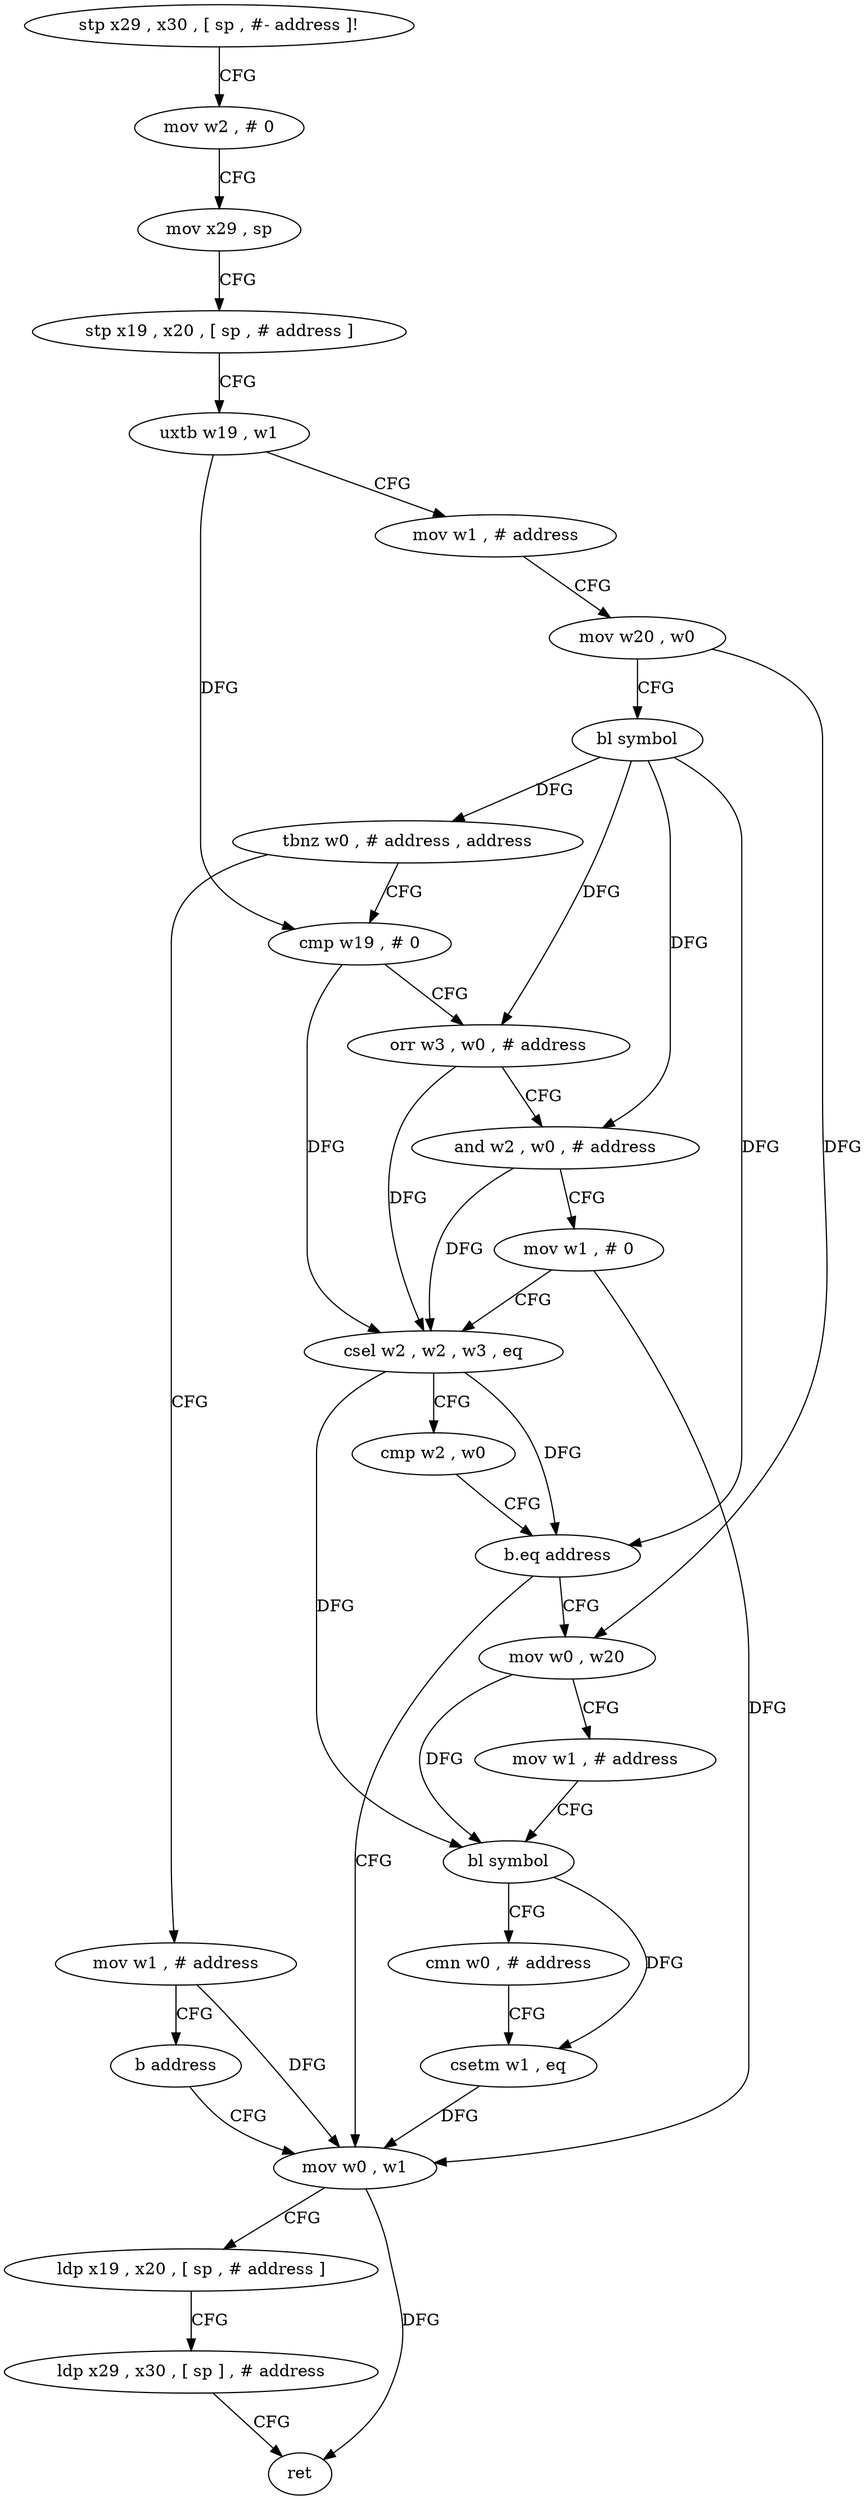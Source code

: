 digraph "func" {
"4270880" [label = "stp x29 , x30 , [ sp , #- address ]!" ]
"4270884" [label = "mov w2 , # 0" ]
"4270888" [label = "mov x29 , sp" ]
"4270892" [label = "stp x19 , x20 , [ sp , # address ]" ]
"4270896" [label = "uxtb w19 , w1" ]
"4270900" [label = "mov w1 , # address" ]
"4270904" [label = "mov w20 , w0" ]
"4270908" [label = "bl symbol" ]
"4270912" [label = "tbnz w0 , # address , address" ]
"4270984" [label = "mov w1 , # address" ]
"4270916" [label = "cmp w19 , # 0" ]
"4270988" [label = "b address" ]
"4270964" [label = "mov w0 , w1" ]
"4270920" [label = "orr w3 , w0 , # address" ]
"4270924" [label = "and w2 , w0 , # address" ]
"4270928" [label = "mov w1 , # 0" ]
"4270932" [label = "csel w2 , w2 , w3 , eq" ]
"4270936" [label = "cmp w2 , w0" ]
"4270940" [label = "b.eq address" ]
"4270944" [label = "mov w0 , w20" ]
"4270968" [label = "ldp x19 , x20 , [ sp , # address ]" ]
"4270972" [label = "ldp x29 , x30 , [ sp ] , # address" ]
"4270976" [label = "ret" ]
"4270948" [label = "mov w1 , # address" ]
"4270952" [label = "bl symbol" ]
"4270956" [label = "cmn w0 , # address" ]
"4270960" [label = "csetm w1 , eq" ]
"4270880" -> "4270884" [ label = "CFG" ]
"4270884" -> "4270888" [ label = "CFG" ]
"4270888" -> "4270892" [ label = "CFG" ]
"4270892" -> "4270896" [ label = "CFG" ]
"4270896" -> "4270900" [ label = "CFG" ]
"4270896" -> "4270916" [ label = "DFG" ]
"4270900" -> "4270904" [ label = "CFG" ]
"4270904" -> "4270908" [ label = "CFG" ]
"4270904" -> "4270944" [ label = "DFG" ]
"4270908" -> "4270912" [ label = "DFG" ]
"4270908" -> "4270920" [ label = "DFG" ]
"4270908" -> "4270924" [ label = "DFG" ]
"4270908" -> "4270940" [ label = "DFG" ]
"4270912" -> "4270984" [ label = "CFG" ]
"4270912" -> "4270916" [ label = "CFG" ]
"4270984" -> "4270988" [ label = "CFG" ]
"4270984" -> "4270964" [ label = "DFG" ]
"4270916" -> "4270920" [ label = "CFG" ]
"4270916" -> "4270932" [ label = "DFG" ]
"4270988" -> "4270964" [ label = "CFG" ]
"4270964" -> "4270968" [ label = "CFG" ]
"4270964" -> "4270976" [ label = "DFG" ]
"4270920" -> "4270924" [ label = "CFG" ]
"4270920" -> "4270932" [ label = "DFG" ]
"4270924" -> "4270928" [ label = "CFG" ]
"4270924" -> "4270932" [ label = "DFG" ]
"4270928" -> "4270932" [ label = "CFG" ]
"4270928" -> "4270964" [ label = "DFG" ]
"4270932" -> "4270936" [ label = "CFG" ]
"4270932" -> "4270940" [ label = "DFG" ]
"4270932" -> "4270952" [ label = "DFG" ]
"4270936" -> "4270940" [ label = "CFG" ]
"4270940" -> "4270964" [ label = "CFG" ]
"4270940" -> "4270944" [ label = "CFG" ]
"4270944" -> "4270948" [ label = "CFG" ]
"4270944" -> "4270952" [ label = "DFG" ]
"4270968" -> "4270972" [ label = "CFG" ]
"4270972" -> "4270976" [ label = "CFG" ]
"4270948" -> "4270952" [ label = "CFG" ]
"4270952" -> "4270956" [ label = "CFG" ]
"4270952" -> "4270960" [ label = "DFG" ]
"4270956" -> "4270960" [ label = "CFG" ]
"4270960" -> "4270964" [ label = "DFG" ]
}
